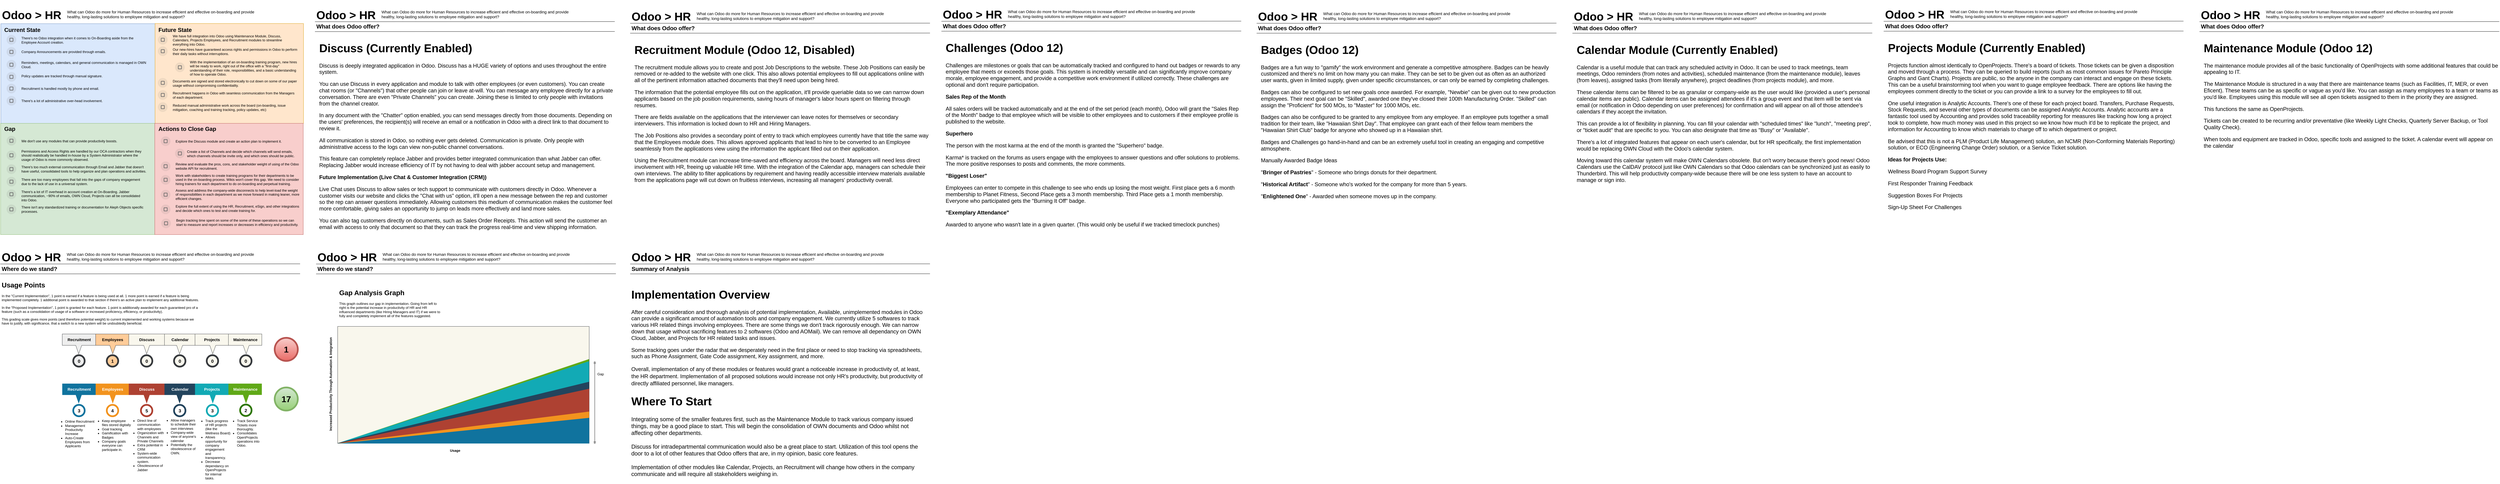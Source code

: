 <mxfile pages="1" version="11.2.8" type="github"><diagram id="OUOehhL8WFchSSpcXjxX" name="Page-1"><mxGraphModel dx="1736" dy="920" grid="1" gridSize="10" guides="1" tooltips="1" connect="1" arrows="1" fold="1" page="1" pageScale="1" pageWidth="1100" pageHeight="850" math="0" shadow="0"><root><mxCell id="0"/><mxCell id="1" parent="0"/><mxCell id="Wtgg8wzVG4YzeT6x6Ep6-89" value="" style="rounded=0;whiteSpace=wrap;html=1;fillColor=#f9f7ed;strokeColor=#36393d;gradientColor=none;" vertex="1" parent="1"><mxGeometry x="1199.5" y="1147.5" width="881" height="410" as="geometry"/></mxCell><mxCell id="Wtgg8wzVG4YzeT6x6Ep6-133" value="" style="verticalLabelPosition=bottom;verticalAlign=top;html=1;shape=mxgraph.basic.orthogonal_triangle;fillColor=#60a917;align=center;rotation=-90;shadow=0;fontSize=14;fontStyle=1;strokeColor=none;spacingTop=5;fontColor=#ffffff;" vertex="1" parent="1"><mxGeometry x="1493" y="970" width="295" height="879" as="geometry"/></mxCell><mxCell id="Wtgg8wzVG4YzeT6x6Ep6-103" value="" style="verticalLabelPosition=bottom;verticalAlign=top;html=1;shape=mxgraph.basic.orthogonal_triangle;fillColor=#12AAB5;align=center;rotation=-90;shadow=0;fontSize=14;fontStyle=1;strokeColor=none;spacingTop=5;fontColor=#ffffff;" vertex="1" parent="1"><mxGeometry x="1497" y="973.5" width="287" height="879" as="geometry"/></mxCell><mxCell id="Wtgg8wzVG4YzeT6x6Ep6-101" value="" style="verticalLabelPosition=bottom;verticalAlign=top;html=1;shape=mxgraph.basic.orthogonal_triangle;fillColor=#23445D;align=center;rotation=-90;shadow=0;fontSize=14;fontStyle=1;strokeColor=none;spacingTop=5;fontColor=#ffffff;" vertex="1" parent="1"><mxGeometry x="1532" y="1008.5" width="215" height="881" as="geometry"/></mxCell><mxCell id="Wtgg8wzVG4YzeT6x6Ep6-100" value="" style="verticalLabelPosition=bottom;verticalAlign=top;html=1;shape=mxgraph.basic.orthogonal_triangle;fillColor=#AE4132;align=center;rotation=-90;shadow=0;fontSize=14;fontStyle=1;strokeColor=none;spacingTop=5;fontColor=#ffffff;" vertex="1" parent="1"><mxGeometry x="1546" y="1022.5" width="191" height="878" as="geometry"/></mxCell><mxCell id="cZItH4RGczlgt5LyqYbT-1" value="" style="rounded=0;whiteSpace=wrap;html=1;fillColor=#dae8fc;strokeColor=#6c8ebf;" parent="1" vertex="1"><mxGeometry x="20" y="86" width="540" height="350" as="geometry"/></mxCell><mxCell id="cZItH4RGczlgt5LyqYbT-2" value="" style="rounded=0;whiteSpace=wrap;html=1;fillColor=#ffe6cc;strokeColor=#d79b00;" parent="1" vertex="1"><mxGeometry x="560" y="85.5" width="520" height="350" as="geometry"/></mxCell><mxCell id="cZItH4RGczlgt5LyqYbT-3" value="" style="rounded=0;whiteSpace=wrap;html=1;fillColor=#d5e8d4;strokeColor=#82b366;" parent="1" vertex="1"><mxGeometry x="19" y="435.5" width="540" height="390" as="geometry"/></mxCell><mxCell id="cZItH4RGczlgt5LyqYbT-4" value="" style="rounded=0;whiteSpace=wrap;html=1;fillColor=#f8cecc;strokeColor=#b85450;" parent="1" vertex="1"><mxGeometry x="559" y="435.5" width="520" height="390" as="geometry"/></mxCell><mxCell id="cZItH4RGczlgt5LyqYbT-7" value="Current State" style="text;html=1;strokeColor=none;fillColor=none;align=left;verticalAlign=middle;whiteSpace=wrap;rounded=0;fontSize=20;fontStyle=1" parent="1" vertex="1"><mxGeometry x="30" y="97" width="520" height="20" as="geometry"/></mxCell><mxCell id="cZItH4RGczlgt5LyqYbT-8" value="Future State" style="text;html=1;strokeColor=none;fillColor=none;align=left;verticalAlign=middle;whiteSpace=wrap;rounded=0;fontSize=20;fontStyle=1" parent="1" vertex="1"><mxGeometry x="570" y="97" width="500" height="20" as="geometry"/></mxCell><mxCell id="cZItH4RGczlgt5LyqYbT-9" value="Gap" style="text;html=1;strokeColor=none;fillColor=none;align=left;verticalAlign=middle;whiteSpace=wrap;rounded=0;fontSize=20;fontStyle=1" parent="1" vertex="1"><mxGeometry x="30" y="444" width="500" height="20" as="geometry"/></mxCell><mxCell id="cZItH4RGczlgt5LyqYbT-10" value="Actions to Close Gap" style="text;html=1;strokeColor=none;fillColor=none;align=left;verticalAlign=middle;whiteSpace=wrap;rounded=0;fontSize=20;fontStyle=1" parent="1" vertex="1"><mxGeometry x="570" y="444" width="500" height="20" as="geometry"/></mxCell><mxCell id="cZItH4RGczlgt5LyqYbT-12" value="" style="shape=ellipse;labelPosition=right;align=left;strokeColor=none;fillColor=#666666;opacity=10;fontSize=20;" parent="1" vertex="1"><mxGeometry x="40" y="125.5" width="34" height="34" as="geometry"/></mxCell><mxCell id="cZItH4RGczlgt5LyqYbT-13" value="" style="dashed=0;labelPosition=right;align=left;shape=mxgraph.gmdl.checkbox;strokeColor=#666666;fillColor=none;strokeWidth=2;" parent="cZItH4RGczlgt5LyqYbT-12" vertex="1"><mxGeometry x="11.333" y="11.333" width="11.333" height="11.333" as="geometry"/></mxCell><mxCell id="cZItH4RGczlgt5LyqYbT-19" value="There's no Odoo integration when it comes to On-Boarding aside from the Employee Account creation." style="text;html=1;strokeColor=none;fillColor=none;align=left;verticalAlign=middle;whiteSpace=wrap;rounded=0;fontSize=12;" parent="1" vertex="1"><mxGeometry x="90" y="127" width="440" height="33" as="geometry"/></mxCell><mxCell id="cZItH4RGczlgt5LyqYbT-32" value="What can Odoo do more for Human Resources to increase efficient and effective on-boarding and provide healthy, long-lasting solutions to employee mitigation and support?" style="text;html=1;strokeColor=none;fillColor=none;align=left;verticalAlign=middle;whiteSpace=wrap;rounded=0;fontSize=14;" parent="1" vertex="1"><mxGeometry x="250" y="30" width="680" height="46" as="geometry"/></mxCell><mxCell id="cZItH4RGczlgt5LyqYbT-33" value="&lt;h1&gt;Odoo &amp;gt; HR&lt;/h1&gt;" style="text;html=1;strokeColor=none;fillColor=none;spacing=5;spacingTop=-20;whiteSpace=wrap;overflow=hidden;rounded=0;fontSize=20;align=left;" parent="1" vertex="1"><mxGeometry x="19" y="14.5" width="250" height="66" as="geometry"/></mxCell><mxCell id="cZItH4RGczlgt5LyqYbT-34" value="Company Announcements are provided through emails." style="text;html=1;strokeColor=none;fillColor=none;align=left;verticalAlign=middle;whiteSpace=wrap;rounded=0;fontSize=12;" parent="1" vertex="1"><mxGeometry x="90" y="170" width="440" height="30" as="geometry"/></mxCell><mxCell id="cZItH4RGczlgt5LyqYbT-35" value="Reminders, meetings, calendars, and general communication is managed in OWN Cloud." style="text;html=1;strokeColor=none;fillColor=none;align=left;verticalAlign=middle;whiteSpace=wrap;rounded=0;fontSize=12;" parent="1" vertex="1"><mxGeometry x="90" y="210" width="440" height="40" as="geometry"/></mxCell><mxCell id="cZItH4RGczlgt5LyqYbT-36" value="" style="shape=ellipse;labelPosition=right;align=left;strokeColor=none;fillColor=#666666;opacity=10;fontSize=20;" parent="1" vertex="1"><mxGeometry x="40" y="168" width="34" height="34" as="geometry"/></mxCell><mxCell id="cZItH4RGczlgt5LyqYbT-37" value="" style="dashed=0;labelPosition=right;align=left;shape=mxgraph.gmdl.checkbox;strokeColor=#666666;fillColor=none;strokeWidth=2;" parent="cZItH4RGczlgt5LyqYbT-36" vertex="1"><mxGeometry x="11.333" y="11.333" width="11.333" height="11.333" as="geometry"/></mxCell><mxCell id="cZItH4RGczlgt5LyqYbT-38" value="" style="shape=ellipse;labelPosition=right;align=left;strokeColor=none;fillColor=#666666;opacity=10;fontSize=20;" parent="1" vertex="1"><mxGeometry x="40" y="213" width="34" height="34" as="geometry"/></mxCell><mxCell id="cZItH4RGczlgt5LyqYbT-39" value="" style="dashed=0;labelPosition=right;align=left;shape=mxgraph.gmdl.checkbox;strokeColor=#666666;fillColor=none;strokeWidth=2;" parent="cZItH4RGczlgt5LyqYbT-38" vertex="1"><mxGeometry x="11.333" y="11.333" width="11.333" height="11.333" as="geometry"/></mxCell><mxCell id="cZItH4RGczlgt5LyqYbT-40" value="Policy updates are tracked through manual signature." style="text;html=1;strokeColor=none;fillColor=none;align=left;verticalAlign=middle;whiteSpace=wrap;rounded=0;fontSize=12;" parent="1" vertex="1"><mxGeometry x="90" y="250" width="440" height="40" as="geometry"/></mxCell><mxCell id="cZItH4RGczlgt5LyqYbT-41" value="" style="shape=ellipse;labelPosition=right;align=left;strokeColor=none;fillColor=#666666;opacity=10;fontSize=20;" parent="1" vertex="1"><mxGeometry x="40" y="255.5" width="34" height="34" as="geometry"/></mxCell><mxCell id="cZItH4RGczlgt5LyqYbT-42" value="" style="dashed=0;labelPosition=right;align=left;shape=mxgraph.gmdl.checkbox;strokeColor=#666666;fillColor=none;strokeWidth=2;" parent="cZItH4RGczlgt5LyqYbT-41" vertex="1"><mxGeometry x="11.333" y="11.333" width="11.333" height="11.333" as="geometry"/></mxCell><mxCell id="cZItH4RGczlgt5LyqYbT-43" value="Recruitment is handled mostly by phone and email." style="text;html=1;strokeColor=none;fillColor=none;align=left;verticalAlign=middle;whiteSpace=wrap;rounded=0;fontSize=12;" parent="1" vertex="1"><mxGeometry x="90" y="293.5" width="440" height="40" as="geometry"/></mxCell><mxCell id="cZItH4RGczlgt5LyqYbT-44" value="" style="shape=ellipse;labelPosition=right;align=left;strokeColor=none;fillColor=#666666;opacity=10;fontSize=20;" parent="1" vertex="1"><mxGeometry x="40" y="296.5" width="34" height="34" as="geometry"/></mxCell><mxCell id="cZItH4RGczlgt5LyqYbT-45" value="" style="dashed=0;labelPosition=right;align=left;shape=mxgraph.gmdl.checkbox;strokeColor=#666666;fillColor=none;strokeWidth=2;" parent="cZItH4RGczlgt5LyqYbT-44" vertex="1"><mxGeometry x="11.333" y="11.333" width="11.333" height="11.333" as="geometry"/></mxCell><mxCell id="cZItH4RGczlgt5LyqYbT-46" value="There's a lot of administrative over-head involvement." style="text;html=1;strokeColor=none;fillColor=none;align=left;verticalAlign=middle;whiteSpace=wrap;rounded=0;fontSize=12;" parent="1" vertex="1"><mxGeometry x="90" y="336.5" width="440" height="40" as="geometry"/></mxCell><mxCell id="cZItH4RGczlgt5LyqYbT-47" value="" style="shape=ellipse;labelPosition=right;align=left;strokeColor=none;fillColor=#666666;opacity=10;fontSize=20;" parent="1" vertex="1"><mxGeometry x="40" y="339.5" width="34" height="34" as="geometry"/></mxCell><mxCell id="cZItH4RGczlgt5LyqYbT-48" value="" style="dashed=0;labelPosition=right;align=left;shape=mxgraph.gmdl.checkbox;strokeColor=#666666;fillColor=none;strokeWidth=2;" parent="cZItH4RGczlgt5LyqYbT-47" vertex="1"><mxGeometry x="11.333" y="11.333" width="11.333" height="11.333" as="geometry"/></mxCell><mxCell id="cZItH4RGczlgt5LyqYbT-51" value="" style="shape=ellipse;labelPosition=right;align=left;strokeColor=none;fillColor=#666666;opacity=10;fontSize=20;" parent="1" vertex="1"><mxGeometry x="570" y="125.5" width="34" height="34" as="geometry"/></mxCell><mxCell id="cZItH4RGczlgt5LyqYbT-52" value="" style="dashed=0;labelPosition=right;align=left;shape=mxgraph.gmdl.checkbox;strokeColor=#666666;fillColor=none;strokeWidth=2;" parent="cZItH4RGczlgt5LyqYbT-51" vertex="1"><mxGeometry x="11.333" y="11.333" width="11.333" height="11.333" as="geometry"/></mxCell><mxCell id="cZItH4RGczlgt5LyqYbT-53" value="We have full integration into Odoo using Maintenance Module, Discuss, Calendars, Projects Employees, and Recruitment modules to streamline everything into Odoo." style="text;html=1;strokeColor=none;fillColor=none;align=left;verticalAlign=middle;whiteSpace=wrap;rounded=0;fontSize=12;" parent="1" vertex="1"><mxGeometry x="620" y="127" width="440" height="33" as="geometry"/></mxCell><mxCell id="cZItH4RGczlgt5LyqYbT-54" value="" style="shape=ellipse;labelPosition=right;align=left;strokeColor=none;fillColor=#666666;opacity=10;fontSize=20;" parent="1" vertex="1"><mxGeometry x="570" y="165.5" width="34" height="34" as="geometry"/></mxCell><mxCell id="cZItH4RGczlgt5LyqYbT-55" value="" style="dashed=0;labelPosition=right;align=left;shape=mxgraph.gmdl.checkbox;strokeColor=#666666;fillColor=none;strokeWidth=2;" parent="cZItH4RGczlgt5LyqYbT-54" vertex="1"><mxGeometry x="11.333" y="11.333" width="11.333" height="11.333" as="geometry"/></mxCell><mxCell id="cZItH4RGczlgt5LyqYbT-56" value="Our new-hires have guaranteed access rights and permissions in Odoo to perform their daily tasks without interruptions." style="text;html=1;strokeColor=none;fillColor=none;align=left;verticalAlign=middle;whiteSpace=wrap;rounded=0;fontSize=12;" parent="1" vertex="1"><mxGeometry x="620" y="167" width="440" height="33" as="geometry"/></mxCell><mxCell id="cZItH4RGczlgt5LyqYbT-57" value="" style="shape=ellipse;labelPosition=right;align=left;strokeColor=none;fillColor=#666666;opacity=10;fontSize=20;" parent="1" vertex="1"><mxGeometry x="630" y="222" width="34" height="34" as="geometry"/></mxCell><mxCell id="cZItH4RGczlgt5LyqYbT-58" value="" style="dashed=0;labelPosition=right;align=left;shape=mxgraph.gmdl.checkbox;strokeColor=#666666;fillColor=none;strokeWidth=2;" parent="cZItH4RGczlgt5LyqYbT-57" vertex="1"><mxGeometry x="11.333" y="11.333" width="11.333" height="11.333" as="geometry"/></mxCell><mxCell id="cZItH4RGczlgt5LyqYbT-59" value="With the implementation of an on-boarding training program, new hires will be ready to work, right out of the office with a &quot;first-day&quot; understanding of their role, responsibilities, and a basic understanding of how to operate Odoo." style="text;html=1;strokeColor=none;fillColor=none;align=left;verticalAlign=middle;whiteSpace=wrap;rounded=0;fontSize=12;" parent="1" vertex="1"><mxGeometry x="680" y="214" width="380" height="56" as="geometry"/></mxCell><mxCell id="cZItH4RGczlgt5LyqYbT-60" value="" style="shape=ellipse;labelPosition=right;align=left;strokeColor=none;fillColor=#666666;opacity=10;fontSize=20;" parent="1" vertex="1"><mxGeometry x="570" y="276.5" width="34" height="34" as="geometry"/></mxCell><mxCell id="cZItH4RGczlgt5LyqYbT-61" value="" style="dashed=0;labelPosition=right;align=left;shape=mxgraph.gmdl.checkbox;strokeColor=#666666;fillColor=none;strokeWidth=2;" parent="cZItH4RGczlgt5LyqYbT-60" vertex="1"><mxGeometry x="11.333" y="11.333" width="11.333" height="11.333" as="geometry"/></mxCell><mxCell id="cZItH4RGczlgt5LyqYbT-62" value="Documents are signed and stored electronically to cut down on some of our paper usage without compromising confidentiality." style="text;html=1;strokeColor=none;fillColor=none;align=left;verticalAlign=middle;whiteSpace=wrap;rounded=0;fontSize=12;" parent="1" vertex="1"><mxGeometry x="620" y="278" width="440" height="33" as="geometry"/></mxCell><mxCell id="cZItH4RGczlgt5LyqYbT-63" value="" style="shape=ellipse;labelPosition=right;align=left;strokeColor=none;fillColor=#666666;opacity=10;fontSize=20;" parent="1" vertex="1"><mxGeometry x="570" y="319" width="34" height="34" as="geometry"/></mxCell><mxCell id="cZItH4RGczlgt5LyqYbT-64" value="" style="dashed=0;labelPosition=right;align=left;shape=mxgraph.gmdl.checkbox;strokeColor=#666666;fillColor=none;strokeWidth=2;" parent="cZItH4RGczlgt5LyqYbT-63" vertex="1"><mxGeometry x="11.333" y="11.333" width="11.333" height="11.333" as="geometry"/></mxCell><mxCell id="cZItH4RGczlgt5LyqYbT-65" value="Recruitment happens in Odoo with seamless communication from the Managers of each department." style="text;html=1;strokeColor=none;fillColor=none;align=left;verticalAlign=middle;whiteSpace=wrap;rounded=0;fontSize=12;" parent="1" vertex="1"><mxGeometry x="620" y="320.5" width="440" height="33" as="geometry"/></mxCell><mxCell id="cZItH4RGczlgt5LyqYbT-66" value="" style="shape=ellipse;labelPosition=right;align=left;strokeColor=none;fillColor=#666666;opacity=10;fontSize=20;" parent="1" vertex="1"><mxGeometry x="570" y="361.5" width="34" height="34" as="geometry"/></mxCell><mxCell id="cZItH4RGczlgt5LyqYbT-67" value="" style="dashed=0;labelPosition=right;align=left;shape=mxgraph.gmdl.checkbox;strokeColor=#666666;fillColor=none;strokeWidth=2;" parent="cZItH4RGczlgt5LyqYbT-66" vertex="1"><mxGeometry x="11.333" y="11.333" width="11.333" height="11.333" as="geometry"/></mxCell><mxCell id="cZItH4RGczlgt5LyqYbT-68" value="Reduced manual administrative work across the board (on-boarding, issue mitigation, coaching and training tracking, policy updates, etc)" style="text;html=1;strokeColor=none;fillColor=none;align=left;verticalAlign=middle;whiteSpace=wrap;rounded=0;fontSize=12;" parent="1" vertex="1"><mxGeometry x="620" y="363" width="440" height="33" as="geometry"/></mxCell><mxCell id="cZItH4RGczlgt5LyqYbT-69" value="" style="shape=ellipse;labelPosition=right;align=left;strokeColor=none;fillColor=#666666;opacity=10;fontSize=20;" parent="1" vertex="1"><mxGeometry x="40" y="479.5" width="34" height="34" as="geometry"/></mxCell><mxCell id="cZItH4RGczlgt5LyqYbT-70" value="" style="dashed=0;labelPosition=right;align=left;shape=mxgraph.gmdl.checkbox;strokeColor=#666666;fillColor=none;strokeWidth=2;" parent="cZItH4RGczlgt5LyqYbT-69" vertex="1"><mxGeometry x="11.333" y="11.333" width="11.333" height="11.333" as="geometry"/></mxCell><mxCell id="cZItH4RGczlgt5LyqYbT-71" value="We don't use any modules that can provide productivity boosts." style="text;html=1;strokeColor=none;fillColor=none;align=left;verticalAlign=middle;whiteSpace=wrap;rounded=0;fontSize=12;" parent="1" vertex="1"><mxGeometry x="90" y="481" width="440" height="33" as="geometry"/></mxCell><mxCell id="cZItH4RGczlgt5LyqYbT-72" value="" style="shape=ellipse;labelPosition=right;align=left;strokeColor=none;fillColor=#666666;opacity=10;fontSize=20;" parent="1" vertex="1"><mxGeometry x="40" y="530.5" width="34" height="34" as="geometry"/></mxCell><mxCell id="cZItH4RGczlgt5LyqYbT-73" value="" style="dashed=0;labelPosition=right;align=left;shape=mxgraph.gmdl.checkbox;strokeColor=#666666;fillColor=none;strokeWidth=2;" parent="cZItH4RGczlgt5LyqYbT-72" vertex="1"><mxGeometry x="11.333" y="11.333" width="11.333" height="11.333" as="geometry"/></mxCell><mxCell id="cZItH4RGczlgt5LyqYbT-74" value="Permissions and Access Rights are handled by our OCA contractors when they should realistically be handled in-house by a System Administrator where the usage of Odoo is more commonly observed." style="text;html=1;strokeColor=none;fillColor=none;align=left;verticalAlign=middle;whiteSpace=wrap;rounded=0;fontSize=12;" parent="1" vertex="1"><mxGeometry x="90" y="525" width="440" height="45" as="geometry"/></mxCell><mxCell id="cZItH4RGczlgt5LyqYbT-75" value="" style="shape=ellipse;labelPosition=right;align=left;strokeColor=none;fillColor=#666666;opacity=10;fontSize=20;" parent="1" vertex="1"><mxGeometry x="40" y="579" width="34" height="34" as="geometry"/></mxCell><mxCell id="cZItH4RGczlgt5LyqYbT-76" value="" style="dashed=0;labelPosition=right;align=left;shape=mxgraph.gmdl.checkbox;strokeColor=#666666;fillColor=none;strokeWidth=2;" parent="cZItH4RGczlgt5LyqYbT-75" vertex="1"><mxGeometry x="11.333" y="11.333" width="11.333" height="11.333" as="geometry"/></mxCell><mxCell id="cZItH4RGczlgt5LyqYbT-77" value="There's too much external communication through Email and Jabber that doesn't have useful, consolidated tools to help organize and plan operations and activities." style="text;html=1;strokeColor=none;fillColor=none;align=left;verticalAlign=middle;whiteSpace=wrap;rounded=0;fontSize=12;" parent="1" vertex="1"><mxGeometry x="90" y="581" width="440" height="29" as="geometry"/></mxCell><mxCell id="cZItH4RGczlgt5LyqYbT-78" value="" style="shape=ellipse;labelPosition=right;align=left;strokeColor=none;fillColor=#666666;opacity=10;fontSize=20;" parent="1" vertex="1"><mxGeometry x="40" y="623" width="34" height="34" as="geometry"/></mxCell><mxCell id="cZItH4RGczlgt5LyqYbT-79" value="" style="dashed=0;labelPosition=right;align=left;shape=mxgraph.gmdl.checkbox;strokeColor=#666666;fillColor=none;strokeWidth=2;" parent="cZItH4RGczlgt5LyqYbT-78" vertex="1"><mxGeometry x="11.333" y="11.333" width="11.333" height="11.333" as="geometry"/></mxCell><mxCell id="cZItH4RGczlgt5LyqYbT-80" value="There are too many employees that fall into the gaps of company engagement due to the lack of use in a universal system." style="text;html=1;strokeColor=none;fillColor=none;align=left;verticalAlign=middle;whiteSpace=wrap;rounded=0;fontSize=12;" parent="1" vertex="1"><mxGeometry x="90" y="625" width="440" height="30" as="geometry"/></mxCell><mxCell id="cZItH4RGczlgt5LyqYbT-81" value="" style="shape=ellipse;labelPosition=right;align=left;strokeColor=none;fillColor=#666666;opacity=10;fontSize=20;" parent="1" vertex="1"><mxGeometry x="40" y="667" width="34" height="34" as="geometry"/></mxCell><mxCell id="cZItH4RGczlgt5LyqYbT-82" value="" style="dashed=0;labelPosition=right;align=left;shape=mxgraph.gmdl.checkbox;strokeColor=#666666;fillColor=none;strokeWidth=2;" parent="cZItH4RGczlgt5LyqYbT-81" vertex="1"><mxGeometry x="11.333" y="11.333" width="11.333" height="11.333" as="geometry"/></mxCell><mxCell id="cZItH4RGczlgt5LyqYbT-83" value="There's a lot of IT overhead in account creation at On-Boarding. Jabber communication, ~90% of emails, OWN Cloud, Projects can all be consolidated into Odoo." style="text;html=1;strokeColor=none;fillColor=none;align=left;verticalAlign=middle;whiteSpace=wrap;rounded=0;fontSize=12;" parent="1" vertex="1"><mxGeometry x="90" y="669" width="440" height="41" as="geometry"/></mxCell><mxCell id="NRqxcImHiHVD9mIpwpy8-1" value="" style="shape=ellipse;labelPosition=right;align=left;strokeColor=none;fillColor=#666666;opacity=10;fontSize=20;" parent="1" vertex="1"><mxGeometry x="40" y="720" width="34" height="34" as="geometry"/></mxCell><mxCell id="NRqxcImHiHVD9mIpwpy8-2" value="" style="dashed=0;labelPosition=right;align=left;shape=mxgraph.gmdl.checkbox;strokeColor=#666666;fillColor=none;strokeWidth=2;" parent="NRqxcImHiHVD9mIpwpy8-1" vertex="1"><mxGeometry x="11.333" y="11.333" width="11.333" height="11.333" as="geometry"/></mxCell><mxCell id="NRqxcImHiHVD9mIpwpy8-3" value="There isn't any standardized training or documentation for Aleph Objects specific processes." style="text;html=1;strokeColor=none;fillColor=none;align=left;verticalAlign=middle;whiteSpace=wrap;rounded=0;fontSize=12;" parent="1" vertex="1"><mxGeometry x="90" y="722" width="440" height="30" as="geometry"/></mxCell><mxCell id="NRqxcImHiHVD9mIpwpy8-4" value="" style="shape=ellipse;labelPosition=right;align=left;strokeColor=none;fillColor=#666666;opacity=10;fontSize=20;" parent="1" vertex="1"><mxGeometry x="580" y="481" width="34" height="34" as="geometry"/></mxCell><mxCell id="NRqxcImHiHVD9mIpwpy8-5" value="" style="dashed=0;labelPosition=right;align=left;shape=mxgraph.gmdl.checkbox;strokeColor=#666666;fillColor=none;strokeWidth=2;" parent="NRqxcImHiHVD9mIpwpy8-4" vertex="1"><mxGeometry x="11.333" y="11.333" width="11.333" height="11.333" as="geometry"/></mxCell><mxCell id="NRqxcImHiHVD9mIpwpy8-6" value="Explore the Discuss module and create an action plan to implement it." style="text;html=1;strokeColor=none;fillColor=none;align=left;verticalAlign=middle;whiteSpace=wrap;rounded=0;fontSize=12;" parent="1" vertex="1"><mxGeometry x="630" y="482.5" width="440" height="33" as="geometry"/></mxCell><mxCell id="NRqxcImHiHVD9mIpwpy8-7" value="" style="shape=ellipse;labelPosition=right;align=left;strokeColor=none;fillColor=#666666;opacity=10;fontSize=20;" parent="1" vertex="1"><mxGeometry x="630" y="524" width="34" height="34" as="geometry"/></mxCell><mxCell id="NRqxcImHiHVD9mIpwpy8-8" value="" style="dashed=0;labelPosition=right;align=left;shape=mxgraph.gmdl.checkbox;strokeColor=#666666;fillColor=none;strokeWidth=2;" parent="NRqxcImHiHVD9mIpwpy8-7" vertex="1"><mxGeometry x="11.333" y="11.333" width="11.333" height="11.333" as="geometry"/></mxCell><mxCell id="NRqxcImHiHVD9mIpwpy8-9" value="Create a list of Channels and decide which channels will send emails, which channels should be invite only, and which ones should be public." style="text;html=1;strokeColor=none;fillColor=none;align=left;verticalAlign=middle;whiteSpace=wrap;rounded=0;fontSize=12;" parent="1" vertex="1"><mxGeometry x="670" y="519" width="400" height="45" as="geometry"/></mxCell><mxCell id="NRqxcImHiHVD9mIpwpy8-10" value="" style="shape=ellipse;labelPosition=right;align=left;strokeColor=none;fillColor=#666666;opacity=10;fontSize=20;" parent="1" vertex="1"><mxGeometry x="580" y="569" width="34" height="34" as="geometry"/></mxCell><mxCell id="NRqxcImHiHVD9mIpwpy8-11" value="" style="dashed=0;labelPosition=right;align=left;shape=mxgraph.gmdl.checkbox;strokeColor=#666666;fillColor=none;strokeWidth=2;" parent="NRqxcImHiHVD9mIpwpy8-10" vertex="1"><mxGeometry x="11.333" y="11.333" width="11.333" height="11.333" as="geometry"/></mxCell><mxCell id="NRqxcImHiHVD9mIpwpy8-12" value="Review and evaluate the pros, cons, and stakeholder weight of using of the Odoo website API for recruitment." style="text;html=1;strokeColor=none;fillColor=none;align=left;verticalAlign=middle;whiteSpace=wrap;rounded=0;fontSize=12;" parent="1" vertex="1"><mxGeometry x="630" y="571" width="440" height="29" as="geometry"/></mxCell><mxCell id="NRqxcImHiHVD9mIpwpy8-13" value="" style="shape=ellipse;labelPosition=right;align=left;strokeColor=none;fillColor=#666666;opacity=10;fontSize=20;" parent="1" vertex="1"><mxGeometry x="580" y="616.5" width="34" height="34" as="geometry"/></mxCell><mxCell id="NRqxcImHiHVD9mIpwpy8-14" value="" style="dashed=0;labelPosition=right;align=left;shape=mxgraph.gmdl.checkbox;strokeColor=#666666;fillColor=none;strokeWidth=2;" parent="NRqxcImHiHVD9mIpwpy8-13" vertex="1"><mxGeometry x="11.333" y="11.333" width="11.333" height="11.333" as="geometry"/></mxCell><mxCell id="NRqxcImHiHVD9mIpwpy8-16" value="" style="shape=ellipse;labelPosition=right;align=left;strokeColor=none;fillColor=#666666;opacity=10;fontSize=20;" parent="1" vertex="1"><mxGeometry x="580" y="668.5" width="34" height="34" as="geometry"/></mxCell><mxCell id="NRqxcImHiHVD9mIpwpy8-17" value="" style="dashed=0;labelPosition=right;align=left;shape=mxgraph.gmdl.checkbox;strokeColor=#666666;fillColor=none;strokeWidth=2;" parent="NRqxcImHiHVD9mIpwpy8-16" vertex="1"><mxGeometry x="11.333" y="11.333" width="11.333" height="11.333" as="geometry"/></mxCell><mxCell id="NRqxcImHiHVD9mIpwpy8-18" value="Assess and address the company-wide disconnects to help level-load the weight of responsibilities in each department as we move forward in making leaner, more efficient changes." style="text;html=1;strokeColor=none;fillColor=none;align=left;verticalAlign=middle;whiteSpace=wrap;rounded=0;fontSize=12;" parent="1" vertex="1"><mxGeometry x="630" y="666" width="440" height="38" as="geometry"/></mxCell><mxCell id="NRqxcImHiHVD9mIpwpy8-19" value="" style="shape=ellipse;labelPosition=right;align=left;strokeColor=none;fillColor=#666666;opacity=10;fontSize=20;" parent="1" vertex="1"><mxGeometry x="580" y="720" width="34" height="34" as="geometry"/></mxCell><mxCell id="NRqxcImHiHVD9mIpwpy8-20" value="" style="dashed=0;labelPosition=right;align=left;shape=mxgraph.gmdl.checkbox;strokeColor=#666666;fillColor=none;strokeWidth=2;" parent="NRqxcImHiHVD9mIpwpy8-19" vertex="1"><mxGeometry x="11.333" y="11.333" width="11.333" height="11.333" as="geometry"/></mxCell><mxCell id="NRqxcImHiHVD9mIpwpy8-22" value="Work with stakeholders to create training programs for their departments to be used in the on-boarding process. Wikis won't cover this gap. We need to consider hiring trainers for each department to do on-boarding and perpetual training." style="text;html=1;strokeColor=none;fillColor=none;align=left;verticalAlign=middle;whiteSpace=wrap;rounded=0;fontSize=12;" parent="1" vertex="1"><mxGeometry x="630" y="611" width="440" height="44" as="geometry"/></mxCell><mxCell id="NRqxcImHiHVD9mIpwpy8-23" value="Explore the full extent of using the HR, Recruitment, eSign, and other integrations and decide which ones to test and create training for." style="text;html=1;strokeColor=none;fillColor=none;align=left;verticalAlign=middle;whiteSpace=wrap;rounded=0;fontSize=12;" parent="1" vertex="1"><mxGeometry x="630" y="715" width="440" height="38" as="geometry"/></mxCell><mxCell id="NRqxcImHiHVD9mIpwpy8-24" value="" style="shape=ellipse;labelPosition=right;align=left;strokeColor=none;fillColor=#666666;opacity=10;fontSize=20;" parent="1" vertex="1"><mxGeometry x="581.5" y="769" width="34" height="34" as="geometry"/></mxCell><mxCell id="NRqxcImHiHVD9mIpwpy8-25" value="" style="dashed=0;labelPosition=right;align=left;shape=mxgraph.gmdl.checkbox;strokeColor=#666666;fillColor=none;strokeWidth=2;" parent="NRqxcImHiHVD9mIpwpy8-24" vertex="1"><mxGeometry x="11.333" y="11.333" width="11.333" height="11.333" as="geometry"/></mxCell><mxCell id="NRqxcImHiHVD9mIpwpy8-26" value="Begin tracking time spent on some of the some of these operations so we can start to measure and report increases or decreases in efficiency and productivity." style="text;html=1;strokeColor=none;fillColor=none;align=left;verticalAlign=middle;whiteSpace=wrap;rounded=0;fontSize=12;" parent="1" vertex="1"><mxGeometry x="631.5" y="764" width="440" height="38" as="geometry"/></mxCell><mxCell id="NRqxcImHiHVD9mIpwpy8-28" value="What can Odoo do more for Human Resources to increase efficient and effective on-boarding and provide healthy, long-lasting solutions to employee mitigation and support?" style="text;html=1;strokeColor=none;fillColor=none;align=left;verticalAlign=middle;whiteSpace=wrap;rounded=0;fontSize=14;" parent="1" vertex="1"><mxGeometry x="1351" y="30" width="680" height="46" as="geometry"/></mxCell><mxCell id="NRqxcImHiHVD9mIpwpy8-29" value="&lt;h1&gt;Odoo &amp;gt; HR&lt;/h1&gt;" style="text;html=1;strokeColor=none;fillColor=none;spacing=5;spacingTop=-20;whiteSpace=wrap;overflow=hidden;rounded=0;fontSize=20;align=left;" parent="1" vertex="1"><mxGeometry x="1120" y="14.5" width="250" height="66" as="geometry"/></mxCell><mxCell id="NRqxcImHiHVD9mIpwpy8-31" value="&lt;h1 style=&quot;font-size: 20px;&quot;&gt;What does Odoo offer?&lt;/h1&gt;" style="text;html=1;spacing=5;spacingTop=-20;whiteSpace=wrap;overflow=hidden;rounded=0;fontSize=20;align=left;" parent="1" vertex="1"><mxGeometry x="1120" y="81" width="440" height="32" as="geometry"/></mxCell><mxCell id="NRqxcImHiHVD9mIpwpy8-32" value="" style="shape=link;html=1;fontSize=20;width=34.706;" parent="1" edge="1"><mxGeometry width="50" height="50" relative="1" as="geometry"><mxPoint x="1120" y="96.5" as="sourcePoint"/><mxPoint x="2170" y="96" as="targetPoint"/></mxGeometry></mxCell><mxCell id="NRqxcImHiHVD9mIpwpy8-33" value="&lt;h1&gt;Discuss (Currently Enabled)&lt;/h1&gt;&lt;p style=&quot;font-size: 19px&quot;&gt;&lt;font style=&quot;font-size: 19px&quot;&gt;Discuss is deeply integrated application in Odoo. Discuss has a HUGE variety of options and uses throughout the entire system.&lt;/font&gt;&lt;/p&gt;&lt;p style=&quot;font-size: 19px&quot;&gt;&lt;font style=&quot;font-size: 19px&quot;&gt;You can use Discuss in every application and module to talk with other employees (or even customers). You can create chat rooms (or &quot;Channels&quot;) that other people can join or leave at-will. You can message any employee directly for a private conversation. There are even &quot;Private Channels&quot; you can create. Joining these is limited to only people with invitations from the channel creator.&amp;nbsp;&lt;/font&gt;&lt;/p&gt;&lt;p style=&quot;font-size: 19px&quot;&gt;&lt;font style=&quot;font-size: 19px&quot;&gt;In any document with the &quot;Chatter&quot; option enabled, you can send messages directly from those documents. Depending on the users' preferences, the recipient(s) will receive an email or a notification in Odoo with a direct link to that document to review it.&lt;/font&gt;&lt;/p&gt;&lt;p style=&quot;font-size: 19px&quot;&gt;All communication is stored in Odoo, so nothing ever gets deleted. Communication is private. Only people with administrative access to the logs can view non-public channel conversations.&lt;/p&gt;&lt;p style=&quot;font-size: 19px&quot;&gt;This feature can completely replace Jabber and provides better integrated communication than what Jabber can offer. Replacing Jabber would increase efficiency of IT by not having to deal with jabber account setup and management.&lt;/p&gt;&lt;p style=&quot;font-size: 19px&quot;&gt;&lt;b&gt;Future Implementation (Live Chat &amp;amp; Customer Integration (CRM))&lt;/b&gt;&lt;/p&gt;&lt;p style=&quot;font-size: 19px&quot;&gt;Live Chat uses Discuss to allow sales or tech support to communicate with customers directly in Odoo. Whenever a customer visits our website and clicks the &quot;Chat with us&quot; option, it'll open a new message between the rep and customer so the rep can answer questions immediately. Allowing customers this medium of communication makes the customer feel more comfortable, giving sales an opportunity to jump on leads more effectively and land more sales.&lt;/p&gt;&lt;p style=&quot;font-size: 19px&quot;&gt;You can also tag customers directly on documents, such as Sales Order Receipts. This action will send the customer an email with access to only that document so that they can track the progress real-time and view shipping information.&lt;/p&gt;" style="text;html=1;strokeColor=none;fillColor=none;spacing=5;spacingTop=-20;whiteSpace=wrap;overflow=hidden;rounded=0;fontSize=20;align=left;" parent="1" vertex="1"><mxGeometry x="1130" y="131" width="1041" height="689" as="geometry"/></mxCell><mxCell id="Wtgg8wzVG4YzeT6x6Ep6-6" value="What can Odoo do more for Human Resources to increase efficient and effective on-boarding and provide healthy, long-lasting solutions to employee mitigation and support?" style="text;html=1;strokeColor=none;fillColor=none;align=left;verticalAlign=middle;whiteSpace=wrap;rounded=0;fontSize=14;" vertex="1" parent="1"><mxGeometry x="2455" y="35.5" width="680" height="46" as="geometry"/></mxCell><mxCell id="Wtgg8wzVG4YzeT6x6Ep6-7" value="&lt;h1&gt;Odoo &amp;gt; HR&lt;/h1&gt;" style="text;html=1;strokeColor=none;fillColor=none;spacing=5;spacingTop=-20;whiteSpace=wrap;overflow=hidden;rounded=0;fontSize=20;align=left;" vertex="1" parent="1"><mxGeometry x="2224" y="20" width="250" height="66" as="geometry"/></mxCell><mxCell id="Wtgg8wzVG4YzeT6x6Ep6-8" value="&lt;h1 style=&quot;font-size: 20px;&quot;&gt;What does Odoo offer?&lt;/h1&gt;" style="text;html=1;spacing=5;spacingTop=-20;whiteSpace=wrap;overflow=hidden;rounded=0;fontSize=20;align=left;" vertex="1" parent="1"><mxGeometry x="2224" y="86.5" width="440" height="32" as="geometry"/></mxCell><mxCell id="Wtgg8wzVG4YzeT6x6Ep6-9" value="" style="shape=link;html=1;fontSize=20;width=34.706;" edge="1" parent="1"><mxGeometry width="50" height="50" relative="1" as="geometry"><mxPoint x="2224" y="102" as="sourcePoint"/><mxPoint x="3274" y="101.5" as="targetPoint"/></mxGeometry></mxCell><mxCell id="Wtgg8wzVG4YzeT6x6Ep6-10" value="&lt;h1&gt;Recruitment Module (Odoo 12, Disabled)&lt;/h1&gt;&lt;p style=&quot;font-size: 19px&quot;&gt;The recruitment module allows you to create and post Job Descriptions to the website. These Job Positions can easily be removed or re-added to the website with one click. This also allows potential employees to fill out applications online with all of the pertinent information attached documents that they'll need upon being hired.&lt;/p&gt;&lt;p style=&quot;font-size: 19px&quot;&gt;The information that the potential employee fills out on the application, it'll provide queriable data so we can narrow down applicants based on the job position requirements, saving hours of manager's labor hours spent on filtering through resumes.&lt;/p&gt;&lt;p style=&quot;font-size: 19px&quot;&gt;There are fields available on the applications that the interviewer can leave notes for themselves or secondary interviewers. This information is locked down to HR and Hiring Managers.&lt;/p&gt;&lt;p style=&quot;font-size: 19px&quot;&gt;The Job Positions also provides a secondary point of entry to track which employees currently have that title the same way that the Employees module does. This allows approved applicants that lead to hire to be converted to an Employee seamlessly from the applications view using the information the applicant filled out on their application.&amp;nbsp;&lt;/p&gt;&lt;p style=&quot;font-size: 19px&quot;&gt;Using the Recruitment module can increase time-saved and efficiency across the board. Managers will need less direct involvement with HR, freeing up valuable HR time. With the integration of the Calendar app, managers can schedule their own interviews. The ability to filter applications by requirement and having readily accessible interview materials available from the applications page will cut down on fruitless interviews, increasing all managers' productivity overall.&lt;/p&gt;" style="text;html=1;strokeColor=none;fillColor=none;spacing=5;spacingTop=-20;whiteSpace=wrap;overflow=hidden;rounded=0;fontSize=20;align=left;" vertex="1" parent="1"><mxGeometry x="2234" y="136.5" width="1041" height="689" as="geometry"/></mxCell><mxCell id="Wtgg8wzVG4YzeT6x6Ep6-11" value="What can Odoo do more for Human Resources to increase efficient and effective on-boarding and provide healthy, long-lasting solutions to employee mitigation and support?" style="text;html=1;strokeColor=none;fillColor=none;align=left;verticalAlign=middle;whiteSpace=wrap;rounded=0;fontSize=14;" vertex="1" parent="1"><mxGeometry x="3545" y="28.5" width="680" height="46" as="geometry"/></mxCell><mxCell id="Wtgg8wzVG4YzeT6x6Ep6-12" value="&lt;h1&gt;Odoo &amp;gt; HR&lt;/h1&gt;" style="text;html=1;strokeColor=none;fillColor=none;spacing=5;spacingTop=-20;whiteSpace=wrap;overflow=hidden;rounded=0;fontSize=20;align=left;" vertex="1" parent="1"><mxGeometry x="3314" y="13" width="250" height="66" as="geometry"/></mxCell><mxCell id="Wtgg8wzVG4YzeT6x6Ep6-13" value="&lt;h1 style=&quot;font-size: 20px;&quot;&gt;What does Odoo offer?&lt;/h1&gt;" style="text;html=1;spacing=5;spacingTop=-20;whiteSpace=wrap;overflow=hidden;rounded=0;fontSize=20;align=left;" vertex="1" parent="1"><mxGeometry x="3314" y="79.5" width="440" height="32" as="geometry"/></mxCell><mxCell id="Wtgg8wzVG4YzeT6x6Ep6-14" value="" style="shape=link;html=1;fontSize=20;width=34.706;" edge="1" parent="1"><mxGeometry width="50" height="50" relative="1" as="geometry"><mxPoint x="3314" y="95" as="sourcePoint"/><mxPoint x="4364" y="94.5" as="targetPoint"/></mxGeometry></mxCell><mxCell id="Wtgg8wzVG4YzeT6x6Ep6-15" value="&lt;h1&gt;Challenges (Odoo 12)&lt;/h1&gt;&lt;p style=&quot;font-size: 19px&quot;&gt;Challenges are milestones or goals that can be automatically tracked and configured to hand out badges or rewards to any employee that meets or exceeds those goals. This system is incredibly versatile and can significantly improve company morale, employee engagement, and provide a competitive work environment if utilized correctly. These challenges are optional and don't require participation.&lt;/p&gt;&lt;p style=&quot;font-size: 19px&quot;&gt;&lt;b&gt;Sales Rep of the Month&lt;/b&gt;&lt;/p&gt;&lt;p style=&quot;font-size: 19px&quot;&gt;All sales orders will be tracked automatically and at the end of the set period (each month), Odoo will grant the &quot;Sales Rep of the Month&quot; badge to that employee which will be visible to other employees and to customers if their employee profile is published to the website.&lt;/p&gt;&lt;p style=&quot;font-size: 19px&quot;&gt;&lt;b&gt;Superhero&lt;/b&gt;&lt;/p&gt;&lt;p style=&quot;font-size: 19px&quot;&gt;The person with the most karma at the end of the month is granted the &quot;Superhero&quot; badge.&lt;/p&gt;&lt;p style=&quot;font-size: 19px&quot;&gt;Karma* is tracked on the forums as users engage with the employees to answer questions and offer solutions to problems. The more positive responses to posts and comments, the more comments.&lt;/p&gt;&lt;p style=&quot;font-size: 19px&quot;&gt;&lt;b&gt;&quot;Biggest Loser&quot;&lt;/b&gt;&lt;/p&gt;&lt;p style=&quot;font-size: 19px&quot;&gt;Employees can enter to compete in this challenge to see who ends up losing the most weight. First place gets a 6 month membership to Planet Fitness, Second Place gets a 3 month membership. Third Place gets a 1 month membership. Everyone who participated gets the &quot;Burning It Off&quot; badge.&lt;/p&gt;&lt;p style=&quot;font-size: 19px&quot;&gt;&lt;b&gt;&quot;Exemplary Attendance&quot;&lt;/b&gt;&lt;/p&gt;&lt;p style=&quot;font-size: 19px&quot;&gt;Awarded to anyone who wasn't late in a given quarter. (This would only be useful if we tracked timeclock punches)&lt;b&gt;&lt;br&gt;&lt;/b&gt;&lt;/p&gt;" style="text;html=1;strokeColor=none;fillColor=none;spacing=5;spacingTop=-20;whiteSpace=wrap;overflow=hidden;rounded=0;fontSize=20;align=left;" vertex="1" parent="1"><mxGeometry x="3324" y="129.5" width="1041" height="689" as="geometry"/></mxCell><mxCell id="Wtgg8wzVG4YzeT6x6Ep6-16" value="What can Odoo do more for Human Resources to increase efficient and effective on-boarding and provide healthy, long-lasting solutions to employee mitigation and support?" style="text;html=1;strokeColor=none;fillColor=none;align=left;verticalAlign=middle;whiteSpace=wrap;rounded=0;fontSize=14;" vertex="1" parent="1"><mxGeometry x="5755" y="35.5" width="680" height="46" as="geometry"/></mxCell><mxCell id="Wtgg8wzVG4YzeT6x6Ep6-17" value="&lt;h1&gt;Odoo &amp;gt; HR&lt;/h1&gt;" style="text;html=1;strokeColor=none;fillColor=none;spacing=5;spacingTop=-20;whiteSpace=wrap;overflow=hidden;rounded=0;fontSize=20;align=left;" vertex="1" parent="1"><mxGeometry x="5524" y="20" width="250" height="66" as="geometry"/></mxCell><mxCell id="Wtgg8wzVG4YzeT6x6Ep6-18" value="&lt;h1 style=&quot;font-size: 20px;&quot;&gt;What does Odoo offer?&lt;/h1&gt;" style="text;html=1;spacing=5;spacingTop=-20;whiteSpace=wrap;overflow=hidden;rounded=0;fontSize=20;align=left;" vertex="1" parent="1"><mxGeometry x="5524" y="86.5" width="440" height="32" as="geometry"/></mxCell><mxCell id="Wtgg8wzVG4YzeT6x6Ep6-19" value="" style="shape=link;html=1;fontSize=20;width=34.706;" edge="1" parent="1"><mxGeometry width="50" height="50" relative="1" as="geometry"><mxPoint x="5524" y="102" as="sourcePoint"/><mxPoint x="6574" y="101.5" as="targetPoint"/></mxGeometry></mxCell><mxCell id="Wtgg8wzVG4YzeT6x6Ep6-20" value="&lt;h1&gt;Calendar Module (Currently Enabled)&lt;/h1&gt;&lt;p style=&quot;font-size: 19px&quot;&gt;Calendar is a useful module that can track any scheduled activity in Odoo. It can be used to track meetings, team meetings, Odoo reminders (from notes and activities), scheduled maintenance (from the maintenance module), leaves (from leaves), assigned tasks (from literally anywhere), project deadlines (from projects module), and more.&lt;/p&gt;&lt;p style=&quot;font-size: 19px&quot;&gt;These calendar items can be filtered to be as granular or company-wide as the user would like (provided a user's personal calendar items are public). Calendar items can be assigned attendees if it's a group event and that item will be sent via email (or notification in Odoo depending on user preferences) for confirmation and will appear on all of those attendee's calendars if they accept the invitation.&amp;nbsp;&lt;/p&gt;&lt;p style=&quot;font-size: 19px&quot;&gt;This can provide a lot of flexibility in planning. You can fill your calendar with &quot;scheduled times&quot; like &quot;lunch&quot;, &quot;meeting prep&quot;, or &quot;ticket audit&quot; that are specific to you. You can also designate that time as &quot;Busy&quot; or &quot;Available&quot;.&lt;/p&gt;&lt;p style=&quot;font-size: 19px&quot;&gt;There's a lot of integrated features that appear on each user's calendar, but for HR specifically, the first implementation would be replacing OWN Cloud with the Odoo's calendar system.&lt;/p&gt;&lt;p style=&quot;font-size: 19px&quot;&gt;Moving toward this calendar system will make OWN Calendars obsolete. But on't worry because there's good news! Odoo Calendars use the CalDAV protocol just like OWN Calendars so that Odoo calendars can be synchronized just as easily to Thunderbird. This will help productivity company-wide because there will be one less system to have an account to manage or sign into.&lt;/p&gt;" style="text;html=1;strokeColor=none;fillColor=none;spacing=5;spacingTop=-20;whiteSpace=wrap;overflow=hidden;rounded=0;fontSize=20;align=left;" vertex="1" parent="1"><mxGeometry x="5534" y="136.5" width="1041" height="689" as="geometry"/></mxCell><mxCell id="Wtgg8wzVG4YzeT6x6Ep6-21" value="What can Odoo do more for Human Resources to increase efficient and effective on-boarding and provide healthy, long-lasting solutions to employee mitigation and support?" style="text;html=1;strokeColor=none;fillColor=none;align=left;verticalAlign=middle;whiteSpace=wrap;rounded=0;fontSize=14;" vertex="1" parent="1"><mxGeometry x="6845" y="28.5" width="680" height="46" as="geometry"/></mxCell><mxCell id="Wtgg8wzVG4YzeT6x6Ep6-22" value="&lt;h1&gt;Odoo &amp;gt; HR&lt;/h1&gt;" style="text;html=1;strokeColor=none;fillColor=none;spacing=5;spacingTop=-20;whiteSpace=wrap;overflow=hidden;rounded=0;fontSize=20;align=left;" vertex="1" parent="1"><mxGeometry x="6614" y="13" width="250" height="66" as="geometry"/></mxCell><mxCell id="Wtgg8wzVG4YzeT6x6Ep6-23" value="&lt;h1 style=&quot;font-size: 20px;&quot;&gt;What does Odoo offer?&lt;/h1&gt;" style="text;html=1;spacing=5;spacingTop=-20;whiteSpace=wrap;overflow=hidden;rounded=0;fontSize=20;align=left;" vertex="1" parent="1"><mxGeometry x="6614" y="79.5" width="440" height="32" as="geometry"/></mxCell><mxCell id="Wtgg8wzVG4YzeT6x6Ep6-24" value="" style="shape=link;html=1;fontSize=20;width=34.706;" edge="1" parent="1"><mxGeometry width="50" height="50" relative="1" as="geometry"><mxPoint x="6614" y="95" as="sourcePoint"/><mxPoint x="7664" y="94.5" as="targetPoint"/></mxGeometry></mxCell><mxCell id="Wtgg8wzVG4YzeT6x6Ep6-25" value="&lt;h1&gt;Projects Module (Currently Enabled)&lt;/h1&gt;&lt;p style=&quot;font-size: 19px&quot;&gt;Projects function almost identically to OpenProjects. There's a board of tickets. Those tickets can be given a disposition and moved through a process. They can be queried to build reports (such as most common issues for Pareto Principle Graphs and Gant Charts).&amp;nbsp;Projects are public, so the anyone in the company can interact and engage on these tickets. This can be a useful brainstorming tool when you want to guage employee feedback. There are options like having the employees comment directly to the ticket or you can provide a link to a survey for the employees to fill out.&lt;/p&gt;&lt;p style=&quot;font-size: 19px&quot;&gt;One useful integration is Analytic Accounts. There's one of these for each project board. Transfers, Purchase Requests, Stock Requests, and several other types of documents can be assigned Analytic Accounts. Analytic accounts are a fantastic tool used by Accounting and provides solid traceability reporting for measures like tracking how long a project took to complete, how much money was used in this project so we know how much it'd be to replicate the project, and information for Accounting to know which materials to charge off to which department or project.&amp;nbsp;&lt;/p&gt;&lt;p style=&quot;font-size: 19px&quot;&gt;Be advised that this is not a PLM (Product Life Management) solution, an NCMR (Non-Conforming Materials Reporting) solution, or ECO (Engineering Change Order) solution, or a Service Ticket solution.&lt;/p&gt;&lt;p style=&quot;font-size: 19px&quot;&gt;&lt;b&gt;Ideas for Projects Use:&lt;/b&gt;&lt;/p&gt;&lt;p style=&quot;font-size: 19px&quot;&gt;Wellness Board Program Support Survey&lt;/p&gt;&lt;p style=&quot;font-size: 19px&quot;&gt;First Responder Training Feedback&lt;/p&gt;&lt;p style=&quot;font-size: 19px&quot;&gt;Suggestion Boxes For Projects&lt;/p&gt;&lt;p style=&quot;font-size: 19px&quot;&gt;Sign-Up Sheet For Challenges&lt;/p&gt;" style="text;html=1;strokeColor=none;fillColor=none;spacing=5;spacingTop=-20;whiteSpace=wrap;overflow=hidden;rounded=0;fontSize=20;align=left;" vertex="1" parent="1"><mxGeometry x="6624" y="129.5" width="1041" height="689" as="geometry"/></mxCell><mxCell id="Wtgg8wzVG4YzeT6x6Ep6-26" value="What can Odoo do more for Human Resources to increase efficient and effective on-boarding and provide healthy, long-lasting solutions to employee mitigation and support?" style="text;html=1;strokeColor=none;fillColor=none;align=left;verticalAlign=middle;whiteSpace=wrap;rounded=0;fontSize=14;" vertex="1" parent="1"><mxGeometry x="4649" y="35.5" width="680" height="46" as="geometry"/></mxCell><mxCell id="Wtgg8wzVG4YzeT6x6Ep6-27" value="&lt;h1&gt;Odoo &amp;gt; HR&lt;/h1&gt;" style="text;html=1;strokeColor=none;fillColor=none;spacing=5;spacingTop=-20;whiteSpace=wrap;overflow=hidden;rounded=0;fontSize=20;align=left;" vertex="1" parent="1"><mxGeometry x="4418" y="20" width="250" height="66" as="geometry"/></mxCell><mxCell id="Wtgg8wzVG4YzeT6x6Ep6-28" value="&lt;h1 style=&quot;font-size: 20px;&quot;&gt;What does Odoo offer?&lt;/h1&gt;" style="text;html=1;spacing=5;spacingTop=-20;whiteSpace=wrap;overflow=hidden;rounded=0;fontSize=20;align=left;" vertex="1" parent="1"><mxGeometry x="4418" y="86.5" width="440" height="32" as="geometry"/></mxCell><mxCell id="Wtgg8wzVG4YzeT6x6Ep6-29" value="" style="shape=link;html=1;fontSize=20;width=34.706;" edge="1" parent="1"><mxGeometry width="50" height="50" relative="1" as="geometry"><mxPoint x="4418" y="102" as="sourcePoint"/><mxPoint x="5468" y="101.5" as="targetPoint"/></mxGeometry></mxCell><mxCell id="Wtgg8wzVG4YzeT6x6Ep6-30" value="&lt;h1&gt;Badges (Odoo 12)&lt;/h1&gt;&lt;p style=&quot;font-size: 19px&quot;&gt;Badges are a fun way to &quot;gamify&quot; the work environment and generate a competitive atmosphere. Badges can be heavily customized and there's no limit on how many you can make.&amp;nbsp;&lt;span&gt;They can be set to be given out as often as an authorized user wants, given in limited supply, given under specific circumstances, or can only be earned by completing challenges.&lt;/span&gt;&lt;/p&gt;&lt;p style=&quot;font-size: 19px&quot;&gt;Badges can also be configured to set new goals once awarded. For example, &quot;Newbie&quot; can be given out to new production employees. Their next goal can be &quot;Skilled&quot;, awarded one they've closed their 100th Manufacturing Order. &quot;Skilled&quot; can assign the &quot;Proficient&quot; for 500 MOs, to &quot;Master&quot; for 1000 MOs, etc.&lt;/p&gt;&lt;p style=&quot;font-size: 19px&quot;&gt;Badges can also be configured to be granted to any employee from any employee. If an employee puts together a small tradition for their team, like &quot;Hawaiian Shirt Day&quot;. That employee can grant each of their fellow team members the &quot;Hawaiian Shirt Club&quot; badge for anyone who showed up in a Hawaiian shirt.&lt;/p&gt;&lt;p style=&quot;font-size: 19px&quot;&gt;Badges and Challenges go hand-in-hand and can be an extremely useful tool in creating an engaging and competitive atmosphere.&amp;nbsp;&lt;/p&gt;&lt;p style=&quot;font-size: 19px&quot;&gt;Manually Awarded Badge Ideas&lt;/p&gt;&lt;p style=&quot;font-size: 19px&quot;&gt;&quot;&lt;b&gt;Bringer of Pastries&lt;/b&gt;&quot; - Someone who brings donuts for their department.&lt;/p&gt;&lt;p style=&quot;font-size: 19px&quot;&gt;&quot;&lt;b&gt;Historical Artifact&lt;/b&gt;&quot; - Someone who's worked for the company for more than 5 years.&lt;/p&gt;&lt;p style=&quot;font-size: 19px&quot;&gt;&quot;&lt;b&gt;Enlightened One&lt;/b&gt;&quot; - Awarded when someone moves up in the company.&lt;/p&gt;&lt;p style=&quot;font-size: 19px&quot;&gt;&lt;br&gt;&lt;/p&gt;" style="text;html=1;strokeColor=none;fillColor=none;spacing=5;spacingTop=-20;whiteSpace=wrap;overflow=hidden;rounded=0;fontSize=20;align=left;" vertex="1" parent="1"><mxGeometry x="4428" y="136.5" width="1041" height="689" as="geometry"/></mxCell><mxCell id="Wtgg8wzVG4YzeT6x6Ep6-31" value="Recruitment" style="html=1;shape=mxgraph.infographic.barCallout;dx=57.67;dy=30.17;fillColor=#eeeeee;strokeColor=#36393d;align=center;verticalAlign=top;fontSize=14;fontStyle=1;shadow=0;spacingTop=5;" vertex="1" parent="1"><mxGeometry x="235" y="1174" width="117" height="70" as="geometry"/></mxCell><mxCell id="Wtgg8wzVG4YzeT6x6Ep6-32" value="Employees" style="html=1;shape=mxgraph.infographic.barCallout;dx=59.86;dy=30.1;fillColor=#ffcc99;strokeColor=#36393d;align=center;verticalAlign=top;fontSize=14;fontStyle=1;shadow=0;spacingTop=5;" vertex="1" parent="1"><mxGeometry x="352" y="1174" width="117" height="70" as="geometry"/></mxCell><mxCell id="Wtgg8wzVG4YzeT6x6Ep6-33" value="Discuss" style="html=1;shape=mxgraph.infographic.barCallout;dx=62.72;dy=30.17;fillColor=#f9f7ed;strokeColor=#36393d;align=center;verticalAlign=top;fontSize=14;fontStyle=1;shadow=0;spacingTop=5;" vertex="1" parent="1"><mxGeometry x="468" y="1174" width="125" height="70" as="geometry"/></mxCell><mxCell id="Wtgg8wzVG4YzeT6x6Ep6-34" value="Calendar" style="html=1;shape=mxgraph.infographic.barCallout;dx=53;dy=30.17;fillColor=#f9f7ed;strokeColor=#36393d;align=center;verticalAlign=top;fontSize=14;fontStyle=1;shadow=0;spacingTop=5;" vertex="1" parent="1"><mxGeometry x="593" y="1174" width="107" height="70" as="geometry"/></mxCell><mxCell id="Wtgg8wzVG4YzeT6x6Ep6-35" value="Projects" style="html=1;shape=mxgraph.infographic.barCallout;dx=62.11;dy=30.17;fillColor=#f9f7ed;strokeColor=#36393d;align=center;verticalAlign=top;fontSize=14;fontStyle=1;shadow=0;spacingTop=5;" vertex="1" parent="1"><mxGeometry x="700" y="1174" width="117" height="70" as="geometry"/></mxCell><mxCell id="Wtgg8wzVG4YzeT6x6Ep6-37" value="1" style="ellipse;whiteSpace=wrap;html=1;aspect=fixed;shadow=0;strokeColor=#36393d;strokeWidth=6;fillColor=#ffcc99;fontSize=16;align=center;fontStyle=1" vertex="1" parent="1"><mxGeometry x="391" y="1248.5" width="40" height="40" as="geometry"/></mxCell><mxCell id="Wtgg8wzVG4YzeT6x6Ep6-38" value="0" style="ellipse;whiteSpace=wrap;html=1;aspect=fixed;shadow=0;strokeColor=#36393d;strokeWidth=6;fillColor=#f9f7ed;fontSize=16;align=center;fontStyle=1" vertex="1" parent="1"><mxGeometry x="510.5" y="1248.5" width="40" height="40" as="geometry"/></mxCell><mxCell id="Wtgg8wzVG4YzeT6x6Ep6-39" value="0" style="ellipse;whiteSpace=wrap;html=1;aspect=fixed;shadow=0;strokeColor=#36393d;strokeWidth=6;fillColor=#f9f7ed;fontSize=16;align=center;fontStyle=1" vertex="1" parent="1"><mxGeometry x="626.5" y="1248.5" width="40" height="40" as="geometry"/></mxCell><mxCell id="Wtgg8wzVG4YzeT6x6Ep6-40" value="0" style="ellipse;whiteSpace=wrap;html=1;aspect=fixed;shadow=0;strokeColor=#36393d;strokeWidth=6;fillColor=#f9f7ed;fontSize=16;align=center;fontStyle=1" vertex="1" parent="1"><mxGeometry x="741" y="1248.5" width="40" height="40" as="geometry"/></mxCell><mxCell id="Wtgg8wzVG4YzeT6x6Ep6-51" value="&lt;h1&gt;Usage Points&lt;/h1&gt;&lt;p&gt;In the &quot;Current Implementation&quot;, 1 point is earned if a feature is being used at all. 1 more point is earned if a feature is being implemented completely. 1 additional point is awarded to that section if there's an active plan to implement any additional features.&lt;/p&gt;&lt;p&gt;In the &quot;Proposed Implementation&quot;, 1 point is granted for each feature. 1 point is additionally awarded for each guaranteed pro of a feature (such as a consolidation of usage of a software or increased proficiency, efficiency, or productivity).&lt;/p&gt;&lt;p&gt;This grading scale gives more points (and therefore potential weight) to current implemented and working systems because we have to justify, with significance, that a switch to a new system will be undoubtedly beneficial.&lt;/p&gt;" style="text;html=1;strokeColor=none;fillColor=none;spacing=5;spacingTop=-20;whiteSpace=wrap;overflow=hidden;rounded=0;" vertex="1" parent="1"><mxGeometry x="18" y="983" width="702" height="277" as="geometry"/></mxCell><mxCell id="Wtgg8wzVG4YzeT6x6Ep6-65" value="What can Odoo do more for Human Resources to increase efficient and effective on-boarding and provide healthy, long-lasting solutions to employee mitigation and support?" style="text;html=1;strokeColor=none;fillColor=none;align=left;verticalAlign=middle;whiteSpace=wrap;rounded=0;fontSize=14;" vertex="1" parent="1"><mxGeometry x="249" y="879.5" width="680" height="46" as="geometry"/></mxCell><mxCell id="Wtgg8wzVG4YzeT6x6Ep6-66" value="&lt;h1&gt;Odoo &amp;gt; HR&lt;/h1&gt;" style="text;html=1;strokeColor=none;fillColor=none;spacing=5;spacingTop=-20;whiteSpace=wrap;overflow=hidden;rounded=0;fontSize=20;align=left;" vertex="1" parent="1"><mxGeometry x="18" y="864" width="250" height="66" as="geometry"/></mxCell><mxCell id="Wtgg8wzVG4YzeT6x6Ep6-67" value="&lt;h1 style=&quot;font-size: 20px&quot;&gt;Where do we stand?&lt;/h1&gt;" style="text;html=1;spacing=5;spacingTop=-20;whiteSpace=wrap;overflow=hidden;rounded=0;fontSize=20;align=left;" vertex="1" parent="1"><mxGeometry x="18" y="930.5" width="440" height="32" as="geometry"/></mxCell><mxCell id="Wtgg8wzVG4YzeT6x6Ep6-68" value="" style="shape=link;html=1;fontSize=20;width=34.706;" edge="1" parent="1"><mxGeometry width="50" height="50" relative="1" as="geometry"><mxPoint x="18" y="946" as="sourcePoint"/><mxPoint x="1068" y="945.5" as="targetPoint"/></mxGeometry></mxCell><mxCell id="Wtgg8wzVG4YzeT6x6Ep6-69" value="0" style="ellipse;whiteSpace=wrap;html=1;aspect=fixed;shadow=0;strokeColor=#36393d;strokeWidth=6;fillColor=#eeeeee;fontSize=16;align=center;fontStyle=1" vertex="1" parent="1"><mxGeometry x="273.5" y="1248.5" width="40" height="40" as="geometry"/></mxCell><mxCell id="Wtgg8wzVG4YzeT6x6Ep6-70" value="Recruitment" style="html=1;shape=mxgraph.infographic.barCallout;dx=57.67;dy=30.17;fillColor=#10739E;strokeColor=none;align=center;verticalAlign=top;fontColor=#ffffff;fontSize=14;fontStyle=1;shadow=0;spacingTop=5;" vertex="1" parent="1"><mxGeometry x="235" y="1348" width="117" height="70" as="geometry"/></mxCell><mxCell id="Wtgg8wzVG4YzeT6x6Ep6-71" value="Employees" style="html=1;shape=mxgraph.infographic.barCallout;dx=59.86;dy=30.1;fillColor=#F2931E;strokeColor=none;align=center;verticalAlign=top;fontColor=#ffffff;fontSize=14;fontStyle=1;shadow=0;spacingTop=5;" vertex="1" parent="1"><mxGeometry x="352" y="1348" width="117" height="70" as="geometry"/></mxCell><mxCell id="Wtgg8wzVG4YzeT6x6Ep6-72" value="Discuss" style="html=1;shape=mxgraph.infographic.barCallout;dx=62.72;dy=30.17;fillColor=#AE4132;strokeColor=none;align=center;verticalAlign=top;fontColor=#ffffff;fontSize=14;fontStyle=1;shadow=0;spacingTop=5;" vertex="1" parent="1"><mxGeometry x="468" y="1348" width="125" height="70" as="geometry"/></mxCell><mxCell id="Wtgg8wzVG4YzeT6x6Ep6-73" value="Calendar" style="html=1;shape=mxgraph.infographic.barCallout;dx=53;dy=30.17;fillColor=#23445D;strokeColor=none;align=center;verticalAlign=top;fontColor=#ffffff;fontSize=14;fontStyle=1;shadow=0;spacingTop=5;" vertex="1" parent="1"><mxGeometry x="593" y="1348" width="107" height="70" as="geometry"/></mxCell><mxCell id="Wtgg8wzVG4YzeT6x6Ep6-74" value="Projects" style="html=1;shape=mxgraph.infographic.barCallout;dx=62.11;dy=30.17;fillColor=#12AAB5;strokeColor=none;align=center;verticalAlign=top;fontColor=#ffffff;fontSize=14;fontStyle=1;shadow=0;spacingTop=5;" vertex="1" parent="1"><mxGeometry x="700" y="1348" width="117" height="70" as="geometry"/></mxCell><mxCell id="Wtgg8wzVG4YzeT6x6Ep6-75" value="4" style="ellipse;whiteSpace=wrap;html=1;aspect=fixed;shadow=0;strokeColor=#F2931E;strokeWidth=6;fillColor=#FFFFFF;fontSize=16;fontColor=#000000;align=center;fontStyle=1" vertex="1" parent="1"><mxGeometry x="391" y="1422.5" width="40" height="40" as="geometry"/></mxCell><mxCell id="Wtgg8wzVG4YzeT6x6Ep6-76" value="5" style="ellipse;whiteSpace=wrap;html=1;aspect=fixed;shadow=0;strokeColor=#AE4132;strokeWidth=6;fillColor=#FFFFFF;fontSize=16;fontColor=#000000;align=center;fontStyle=1" vertex="1" parent="1"><mxGeometry x="510.5" y="1422.5" width="40" height="40" as="geometry"/></mxCell><mxCell id="Wtgg8wzVG4YzeT6x6Ep6-77" value="3" style="ellipse;whiteSpace=wrap;html=1;aspect=fixed;shadow=0;strokeColor=#23445D;strokeWidth=6;fillColor=#FFFFFF;fontSize=16;fontColor=#000000;align=center;fontStyle=1" vertex="1" parent="1"><mxGeometry x="626.5" y="1422.5" width="40" height="40" as="geometry"/></mxCell><mxCell id="Wtgg8wzVG4YzeT6x6Ep6-78" value="3" style="ellipse;whiteSpace=wrap;html=1;aspect=fixed;shadow=0;strokeColor=#12AAB5;strokeWidth=6;fillColor=#FFFFFF;fontSize=16;fontColor=#000000;align=center;fontStyle=1" vertex="1" parent="1"><mxGeometry x="741" y="1422.5" width="40" height="40" as="geometry"/></mxCell><mxCell id="Wtgg8wzVG4YzeT6x6Ep6-79" value="3" style="ellipse;whiteSpace=wrap;html=1;aspect=fixed;shadow=0;strokeColor=#10739E;strokeWidth=6;fillColor=#FFFFFF;fontSize=16;fontColor=#000000;align=center;fontStyle=1" vertex="1" parent="1"><mxGeometry x="273.5" y="1422.5" width="40" height="40" as="geometry"/></mxCell><mxCell id="Wtgg8wzVG4YzeT6x6Ep6-80" value="&lt;ul&gt;&lt;li&gt;Online Recruitment&lt;/li&gt;&lt;li&gt;Management Productivity Increase&lt;/li&gt;&lt;li&gt;Auto-Create Employees from Applicants&lt;/li&gt;&lt;/ul&gt;" style="text;html=1;strokeColor=none;fillColor=none;align=left;verticalAlign=middle;whiteSpace=wrap;rounded=0;" vertex="1" parent="1"><mxGeometry x="203" y="1474" width="149" height="100" as="geometry"/></mxCell><mxCell id="Wtgg8wzVG4YzeT6x6Ep6-82" value="&lt;ul&gt;&lt;li&gt;Keep employee files stored digitally&lt;/li&gt;&lt;li&gt;Goal tracking&lt;/li&gt;&lt;li&gt;Gamification with Badges&lt;/li&gt;&lt;li&gt;Company goals everyone can participate in.&lt;/li&gt;&lt;/ul&gt;" style="text;html=1;strokeColor=none;fillColor=none;align=left;verticalAlign=middle;whiteSpace=wrap;rounded=0;" vertex="1" parent="1"><mxGeometry x="331.5" y="1474" width="149" height="110" as="geometry"/></mxCell><mxCell id="Wtgg8wzVG4YzeT6x6Ep6-83" value="&lt;ul&gt;&lt;li&gt;Direct line of communication with employees&lt;/li&gt;&lt;li&gt;Organization with Channels and Private Channels&lt;/li&gt;&lt;li&gt;Extra potential in CRM&lt;/li&gt;&lt;li&gt;System-wide communication system.&lt;/li&gt;&lt;li&gt;Obsolescence of Jabber&amp;nbsp;&lt;/li&gt;&lt;/ul&gt;" style="text;html=1;strokeColor=none;fillColor=none;align=left;verticalAlign=middle;whiteSpace=wrap;rounded=0;" vertex="1" parent="1"><mxGeometry x="455.5" y="1474" width="138" height="180" as="geometry"/></mxCell><mxCell id="Wtgg8wzVG4YzeT6x6Ep6-84" value="&lt;ul&gt;&lt;li&gt;Allow managers to schedule their own interviews&lt;/li&gt;&lt;li&gt;Company-wide view of anyone's calendar&lt;/li&gt;&lt;li&gt;Potentially the obsolescence of OWN.&lt;/li&gt;&lt;/ul&gt;" style="text;html=1;strokeColor=none;fillColor=none;align=left;verticalAlign=middle;whiteSpace=wrap;rounded=0;" vertex="1" parent="1"><mxGeometry x="572.5" y="1474" width="131" height="120" as="geometry"/></mxCell><mxCell id="Wtgg8wzVG4YzeT6x6Ep6-85" value="&lt;ul&gt;&lt;li&gt;Track progress of HR projects (like the Wellness Board)&lt;/li&gt;&lt;li&gt;Allows opportunity for company engagement and transparency.&lt;/li&gt;&lt;li&gt;Decrease dependancy on OpenProjects for internal tasks.&lt;/li&gt;&lt;/ul&gt;" style="text;html=1;strokeColor=none;fillColor=none;align=left;verticalAlign=middle;whiteSpace=wrap;rounded=0;" vertex="1" parent="1"><mxGeometry x="693.5" y="1474" width="131" height="210" as="geometry"/></mxCell><mxCell id="Wtgg8wzVG4YzeT6x6Ep6-90" value="&lt;b&gt;Increased Productivity Through Automation &amp;amp; Integration&lt;/b&gt;" style="text;html=1;strokeColor=none;fillColor=none;align=center;verticalAlign=middle;whiteSpace=wrap;rounded=0;rotation=-90;" vertex="1" parent="1"><mxGeometry x="1000" y="1339.5" width="350" height="20" as="geometry"/></mxCell><mxCell id="Wtgg8wzVG4YzeT6x6Ep6-91" value="&lt;b&gt;Usage&lt;/b&gt;" style="text;html=1;strokeColor=none;fillColor=none;align=center;verticalAlign=middle;whiteSpace=wrap;rounded=0;rotation=0;" vertex="1" parent="1"><mxGeometry x="1465.5" y="1572.5" width="290" height="20" as="geometry"/></mxCell><mxCell id="Wtgg8wzVG4YzeT6x6Ep6-96" value="" style="verticalLabelPosition=bottom;verticalAlign=top;html=1;shape=mxgraph.basic.orthogonal_triangle;fillColor=#F2931E;align=center;rotation=-90;shadow=0;fontSize=14;fontStyle=1;strokeColor=none;spacingTop=5;fontColor=#ffffff;" vertex="1" parent="1"><mxGeometry x="1586" y="1062.5" width="111" height="878" as="geometry"/></mxCell><mxCell id="Wtgg8wzVG4YzeT6x6Ep6-94" value="" style="verticalLabelPosition=bottom;verticalAlign=top;html=1;shape=mxgraph.basic.orthogonal_triangle;fillColor=#10739E;align=center;rotation=-90;shadow=0;fontSize=14;fontColor=#ffffff;fontStyle=1;strokeColor=none;spacingTop=5;" vertex="1" parent="1"><mxGeometry x="1595" y="1072.5" width="90" height="881" as="geometry"/></mxCell><mxCell id="Wtgg8wzVG4YzeT6x6Ep6-104" value="&lt;h1&gt;Gap Analysis Graph&lt;/h1&gt;&lt;p&gt;This graph outlines our gap in implementation. Going from left to right is the potential increase in productivity of HR and HR influenced departments (like Hiring Managers and IT) if we were to fully and completely implement all of the features suggested.&lt;/p&gt;" style="text;html=1;strokeColor=none;fillColor=none;spacing=5;spacingTop=-20;whiteSpace=wrap;overflow=hidden;rounded=0;" vertex="1" parent="1"><mxGeometry x="1200" y="1009.5" width="372" height="119" as="geometry"/></mxCell><mxCell id="Wtgg8wzVG4YzeT6x6Ep6-105" value="What can Odoo do more for Human Resources to increase efficient and effective on-boarding and provide healthy, long-lasting solutions to employee mitigation and support?" style="text;html=1;strokeColor=none;fillColor=none;align=left;verticalAlign=middle;whiteSpace=wrap;rounded=0;fontSize=14;" vertex="1" parent="1"><mxGeometry x="1355" y="879.5" width="680" height="46" as="geometry"/></mxCell><mxCell id="Wtgg8wzVG4YzeT6x6Ep6-106" value="&lt;h1&gt;Odoo &amp;gt; HR&lt;/h1&gt;" style="text;html=1;strokeColor=none;fillColor=none;spacing=5;spacingTop=-20;whiteSpace=wrap;overflow=hidden;rounded=0;fontSize=20;align=left;" vertex="1" parent="1"><mxGeometry x="1124" y="864" width="250" height="66" as="geometry"/></mxCell><mxCell id="Wtgg8wzVG4YzeT6x6Ep6-107" value="&lt;h1 style=&quot;font-size: 20px&quot;&gt;Where do we stand?&lt;/h1&gt;" style="text;html=1;spacing=5;spacingTop=-20;whiteSpace=wrap;overflow=hidden;rounded=0;fontSize=20;align=left;" vertex="1" parent="1"><mxGeometry x="1124" y="930.5" width="440" height="32" as="geometry"/></mxCell><mxCell id="Wtgg8wzVG4YzeT6x6Ep6-108" value="" style="shape=link;html=1;fontSize=20;width=34.706;" edge="1" parent="1"><mxGeometry width="50" height="50" relative="1" as="geometry"><mxPoint x="1124" y="946" as="sourcePoint"/><mxPoint x="2174" y="945.5" as="targetPoint"/></mxGeometry></mxCell><mxCell id="Wtgg8wzVG4YzeT6x6Ep6-109" value="" style="endArrow=ERmandOne;startArrow=ERmandOne;html=1;startFill=0;endFill=0;" edge="1" parent="1"><mxGeometry width="50" height="50" relative="1" as="geometry"><mxPoint x="2100" y="1559.5" as="sourcePoint"/><mxPoint x="2100" y="1269.5" as="targetPoint"/></mxGeometry></mxCell><mxCell id="Wtgg8wzVG4YzeT6x6Ep6-110" value="Gap" style="text;html=1;resizable=0;points=[];align=center;verticalAlign=middle;labelBackgroundColor=#ffffff;" vertex="1" connectable="0" parent="Wtgg8wzVG4YzeT6x6Ep6-109"><mxGeometry x="-0.173" y="-4" relative="1" as="geometry"><mxPoint x="16" y="-124.5" as="offset"/></mxGeometry></mxCell><mxCell id="Wtgg8wzVG4YzeT6x6Ep6-115" value="What can Odoo do more for Human Resources to increase efficient and effective on-boarding and provide healthy, long-lasting solutions to employee mitigation and support?" style="text;html=1;strokeColor=none;fillColor=none;align=left;verticalAlign=middle;whiteSpace=wrap;rounded=0;fontSize=14;" vertex="1" parent="1"><mxGeometry x="2455" y="879.5" width="680" height="46" as="geometry"/></mxCell><mxCell id="Wtgg8wzVG4YzeT6x6Ep6-116" value="&lt;h1&gt;Odoo &amp;gt; HR&lt;/h1&gt;" style="text;html=1;strokeColor=none;fillColor=none;spacing=5;spacingTop=-20;whiteSpace=wrap;overflow=hidden;rounded=0;fontSize=20;align=left;" vertex="1" parent="1"><mxGeometry x="2224" y="864" width="250" height="66" as="geometry"/></mxCell><mxCell id="Wtgg8wzVG4YzeT6x6Ep6-117" value="&lt;h1 style=&quot;font-size: 20px&quot;&gt;Summary of Analysis&lt;/h1&gt;" style="text;html=1;spacing=5;spacingTop=-20;whiteSpace=wrap;overflow=hidden;rounded=0;fontSize=20;align=left;" vertex="1" parent="1"><mxGeometry x="2224" y="930.5" width="440" height="32" as="geometry"/></mxCell><mxCell id="Wtgg8wzVG4YzeT6x6Ep6-118" value="" style="shape=link;html=1;fontSize=20;width=34.706;" edge="1" parent="1"><mxGeometry width="50" height="50" relative="1" as="geometry"><mxPoint x="2224" y="946" as="sourcePoint"/><mxPoint x="3274" y="945.5" as="targetPoint"/></mxGeometry></mxCell><mxCell id="Wtgg8wzVG4YzeT6x6Ep6-121" value="&lt;h1&gt;Implementation Overview&lt;/h1&gt;&lt;p style=&quot;font-size: 19px&quot;&gt;&lt;span&gt;After careful consideration and thorough analysis of potential implementation, Available, unimplemented modules in Odoo can provide a significant amount of automation tools and company engagement. We currently utilize 5 softwares to track various HR related things involving employees. There are some things we don't track rigorously enough. We can narrow down that usage without sacrificing features to 2 softwares (Odoo and AOMail). We can remove all dependancy on OWN Cloud, Jabber, and Projects for HR related tasks and issues.&lt;/span&gt;&lt;/p&gt;&lt;p style=&quot;font-size: 19px&quot;&gt;Some tracking goes under the radar that we desperately need in the first place or need to stop tracking via spreadsheets, such as Phone Assignment, Gate Code assignment, Key assignment, and more.&lt;/p&gt;&lt;p&gt;&lt;span style=&quot;font-size: 19px&quot;&gt;Overall, implementation of any of these modules or features would grant a noticeable increase in productivity of, at least, the HR department. Implementation of all proposed solutions would increase not only HR's productivity, but productivity of directly affiliated personnel, like managers.&lt;/span&gt;&lt;/p&gt;&lt;h1&gt;Where To Start&lt;/h1&gt;&lt;div&gt;Integrating some of the smaller features first, such as the Maintenance Module to track various company issued things, may be a good place to start. This will begin the consolidation of OWN documents and Odoo whilst not affecting other departments.&lt;/div&gt;&lt;div&gt;&lt;br&gt;Discuss for intradepartmental communication would also be a great place to start. Utilization of this tool opens the door to a lot of other features that Odoo offers that are, in my opinion, basic core features.&amp;nbsp;&lt;/div&gt;&lt;div&gt;&lt;br&gt;&lt;/div&gt;&lt;div&gt;Implementation of other modules like Calendar, Projects, an Recruitment will change how others in the company communicate and will require all stakeholders weighing in.&lt;/div&gt;&lt;p style=&quot;font-size: 19px&quot;&gt;&lt;span&gt;&amp;nbsp;&lt;/span&gt;&lt;br&gt;&lt;/p&gt;" style="text;html=1;strokeColor=none;fillColor=none;spacing=5;spacingTop=-20;whiteSpace=wrap;overflow=hidden;rounded=0;fontSize=20;align=left;" vertex="1" parent="1"><mxGeometry x="2222.5" y="995" width="1041" height="689" as="geometry"/></mxCell><mxCell id="Wtgg8wzVG4YzeT6x6Ep6-127" value="Maintenance" style="html=1;shape=mxgraph.infographic.barCallout;dx=62.11;dy=30.17;fillColor=#f9f7ed;strokeColor=#36393d;align=center;verticalAlign=top;fontSize=14;fontStyle=1;shadow=0;spacingTop=5;" vertex="1" parent="1"><mxGeometry x="817" y="1174" width="117" height="70" as="geometry"/></mxCell><mxCell id="Wtgg8wzVG4YzeT6x6Ep6-128" value="0" style="ellipse;whiteSpace=wrap;html=1;aspect=fixed;shadow=0;strokeColor=#36393d;strokeWidth=6;fillColor=#f9f7ed;fontSize=16;align=center;fontStyle=1" vertex="1" parent="1"><mxGeometry x="858" y="1248.5" width="40" height="40" as="geometry"/></mxCell><mxCell id="Wtgg8wzVG4YzeT6x6Ep6-129" value="Maintenance" style="html=1;shape=mxgraph.infographic.barCallout;dx=61.6;dy=30.4;fillColor=#60a917;strokeColor=none;align=center;verticalAlign=top;fontColor=#ffffff;fontSize=14;fontStyle=1;shadow=0;spacingTop=5;" vertex="1" parent="1"><mxGeometry x="817" y="1348" width="117" height="70" as="geometry"/></mxCell><mxCell id="Wtgg8wzVG4YzeT6x6Ep6-131" value="&lt;ul&gt;&lt;li&gt;Track Service Tickets more thoroughly.&lt;/li&gt;&lt;li&gt;Consolidates OpenProjects operations into Odoo.&lt;/li&gt;&lt;/ul&gt;" style="text;html=1;strokeColor=none;fillColor=none;align=left;verticalAlign=middle;whiteSpace=wrap;rounded=0;" vertex="1" parent="1"><mxGeometry x="805" y="1474" width="131" height="96" as="geometry"/></mxCell><mxCell id="Wtgg8wzVG4YzeT6x6Ep6-132" value="&lt;font color=&quot;#000000&quot;&gt;2&lt;/font&gt;" style="ellipse;whiteSpace=wrap;html=1;aspect=fixed;shadow=0;strokeColor=#2D7600;strokeWidth=6;fillColor=none;fontSize=16;fontColor=#ffffff;align=center;fontStyle=1" vertex="1" parent="1"><mxGeometry x="858" y="1421.5" width="40" height="40" as="geometry"/></mxCell><mxCell id="Wtgg8wzVG4YzeT6x6Ep6-135" value="&lt;font color=&quot;#000000&quot; style=&quot;font-size: 30px&quot;&gt;17&lt;/font&gt;" style="ellipse;whiteSpace=wrap;html=1;aspect=fixed;shadow=0;strokeColor=#82b366;strokeWidth=6;fillColor=#d5e8d4;fontSize=16;align=center;fontStyle=1;gradientColor=#97d077;" vertex="1" parent="1"><mxGeometry x="979" y="1361.5" width="81" height="81" as="geometry"/></mxCell><mxCell id="Wtgg8wzVG4YzeT6x6Ep6-136" value="&lt;font color=&quot;#000000&quot; style=&quot;font-size: 30px&quot;&gt;1&lt;/font&gt;" style="ellipse;whiteSpace=wrap;html=1;aspect=fixed;shadow=0;strokeColor=#b85450;strokeWidth=6;fillColor=#f8cecc;fontSize=16;align=center;fontStyle=1;gradientColor=#ea6b66;" vertex="1" parent="1"><mxGeometry x="979" y="1187.5" width="81" height="81" as="geometry"/></mxCell><mxCell id="Wtgg8wzVG4YzeT6x6Ep6-137" value="What can Odoo do more for Human Resources to increase efficient and effective on-boarding and provide healthy, long-lasting solutions to employee mitigation and support?" style="text;html=1;strokeColor=none;fillColor=none;align=left;verticalAlign=middle;whiteSpace=wrap;rounded=0;fontSize=14;" vertex="1" parent="1"><mxGeometry x="7951" y="30" width="680" height="46" as="geometry"/></mxCell><mxCell id="Wtgg8wzVG4YzeT6x6Ep6-138" value="&lt;h1&gt;Odoo &amp;gt; HR&lt;/h1&gt;" style="text;html=1;strokeColor=none;fillColor=none;spacing=5;spacingTop=-20;whiteSpace=wrap;overflow=hidden;rounded=0;fontSize=20;align=left;" vertex="1" parent="1"><mxGeometry x="7720" y="14.5" width="250" height="66" as="geometry"/></mxCell><mxCell id="Wtgg8wzVG4YzeT6x6Ep6-139" value="&lt;h1 style=&quot;font-size: 20px;&quot;&gt;What does Odoo offer?&lt;/h1&gt;" style="text;html=1;spacing=5;spacingTop=-20;whiteSpace=wrap;overflow=hidden;rounded=0;fontSize=20;align=left;" vertex="1" parent="1"><mxGeometry x="7720" y="81" width="440" height="32" as="geometry"/></mxCell><mxCell id="Wtgg8wzVG4YzeT6x6Ep6-140" value="" style="shape=link;html=1;fontSize=20;width=34.706;" edge="1" parent="1"><mxGeometry width="50" height="50" relative="1" as="geometry"><mxPoint x="7720" y="96.5" as="sourcePoint"/><mxPoint x="8770" y="96" as="targetPoint"/></mxGeometry></mxCell><mxCell id="Wtgg8wzVG4YzeT6x6Ep6-141" value="&lt;h1&gt;Maintenance Module (Odoo 12)&lt;/h1&gt;&lt;p style=&quot;font-size: 19px&quot;&gt;The maintenance module provides all of the basic functionality of OpenProjects with some additional features that could be appealing to IT.&lt;/p&gt;&lt;p style=&quot;font-size: 19px&quot;&gt;The Maintenance Module is structured in a way that there are maintenance teams (such as Facilities, IT, MER, or even Eficent). These teams can be as specific or vague as you'd like. You can assign as many employees to a team or teams as you'd like. Employees using this module will see all open tickets assigned to them in the priority they are assigned.&lt;/p&gt;&lt;p style=&quot;font-size: 19px&quot;&gt;This functions the same as OpenProjects.&lt;/p&gt;&lt;p style=&quot;font-size: 19px&quot;&gt;Tickets can be created to be recurring and/or preventative (like Weekly Light Checks, Quarterly Server Backup, or Tool Quality Check).&amp;nbsp;&lt;/p&gt;&lt;p style=&quot;font-size: 19px&quot;&gt;When tools and equipment are tracked in Odoo, specific tools and assigned to the ticket. A calendar event will appear on the calendar&lt;/p&gt;" style="text;html=1;strokeColor=none;fillColor=none;spacing=5;spacingTop=-20;whiteSpace=wrap;overflow=hidden;rounded=0;fontSize=20;align=left;" vertex="1" parent="1"><mxGeometry x="7730" y="131" width="1041" height="689" as="geometry"/></mxCell></root></mxGraphModel></diagram></mxfile>